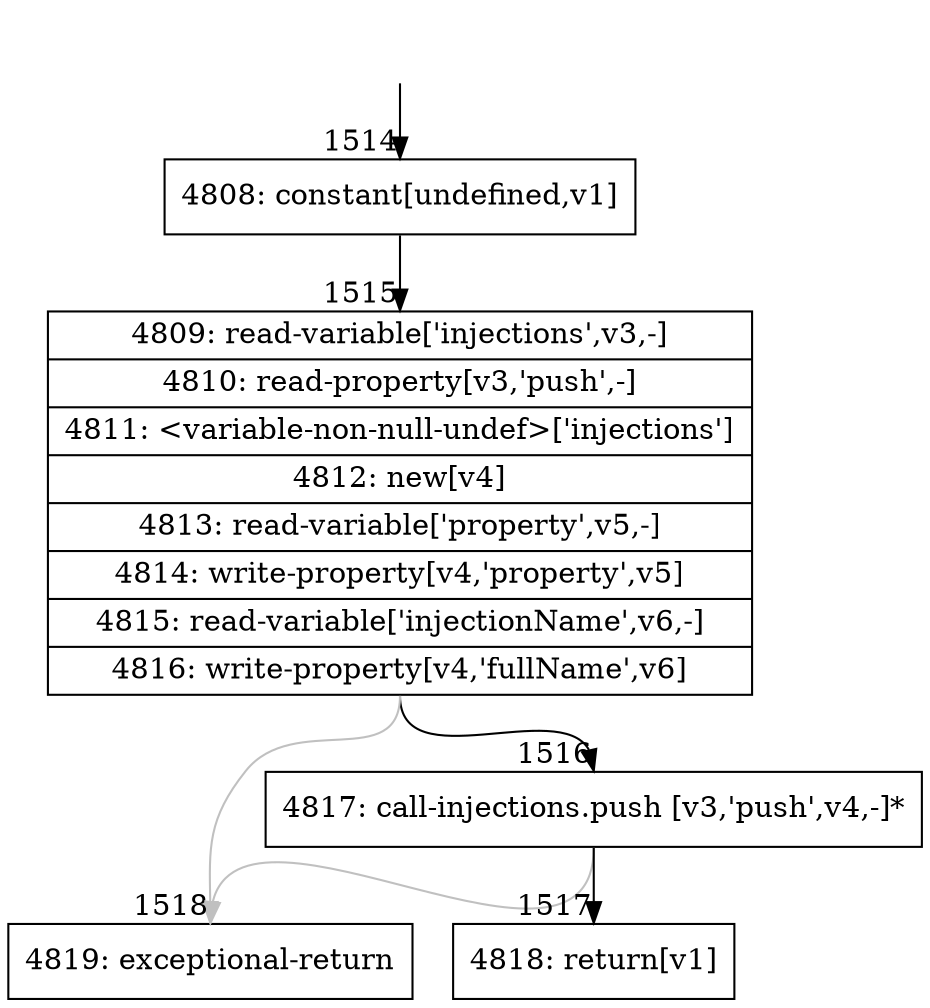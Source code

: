 digraph {
rankdir="TD"
BB_entry113[shape=none,label=""];
BB_entry113 -> BB1514 [tailport=s, headport=n, headlabel="    1514"]
BB1514 [shape=record label="{4808: constant[undefined,v1]}" ] 
BB1514 -> BB1515 [tailport=s, headport=n, headlabel="      1515"]
BB1515 [shape=record label="{4809: read-variable['injections',v3,-]|4810: read-property[v3,'push',-]|4811: \<variable-non-null-undef\>['injections']|4812: new[v4]|4813: read-variable['property',v5,-]|4814: write-property[v4,'property',v5]|4815: read-variable['injectionName',v6,-]|4816: write-property[v4,'fullName',v6]}" ] 
BB1515 -> BB1516 [tailport=s, headport=n, headlabel="      1516"]
BB1515 -> BB1518 [tailport=s, headport=n, color=gray, headlabel="      1518"]
BB1516 [shape=record label="{4817: call-injections.push [v3,'push',v4,-]*}" ] 
BB1516 -> BB1517 [tailport=s, headport=n, headlabel="      1517"]
BB1516 -> BB1518 [tailport=s, headport=n, color=gray]
BB1517 [shape=record label="{4818: return[v1]}" ] 
BB1518 [shape=record label="{4819: exceptional-return}" ] 
//#$~ 2003
}
